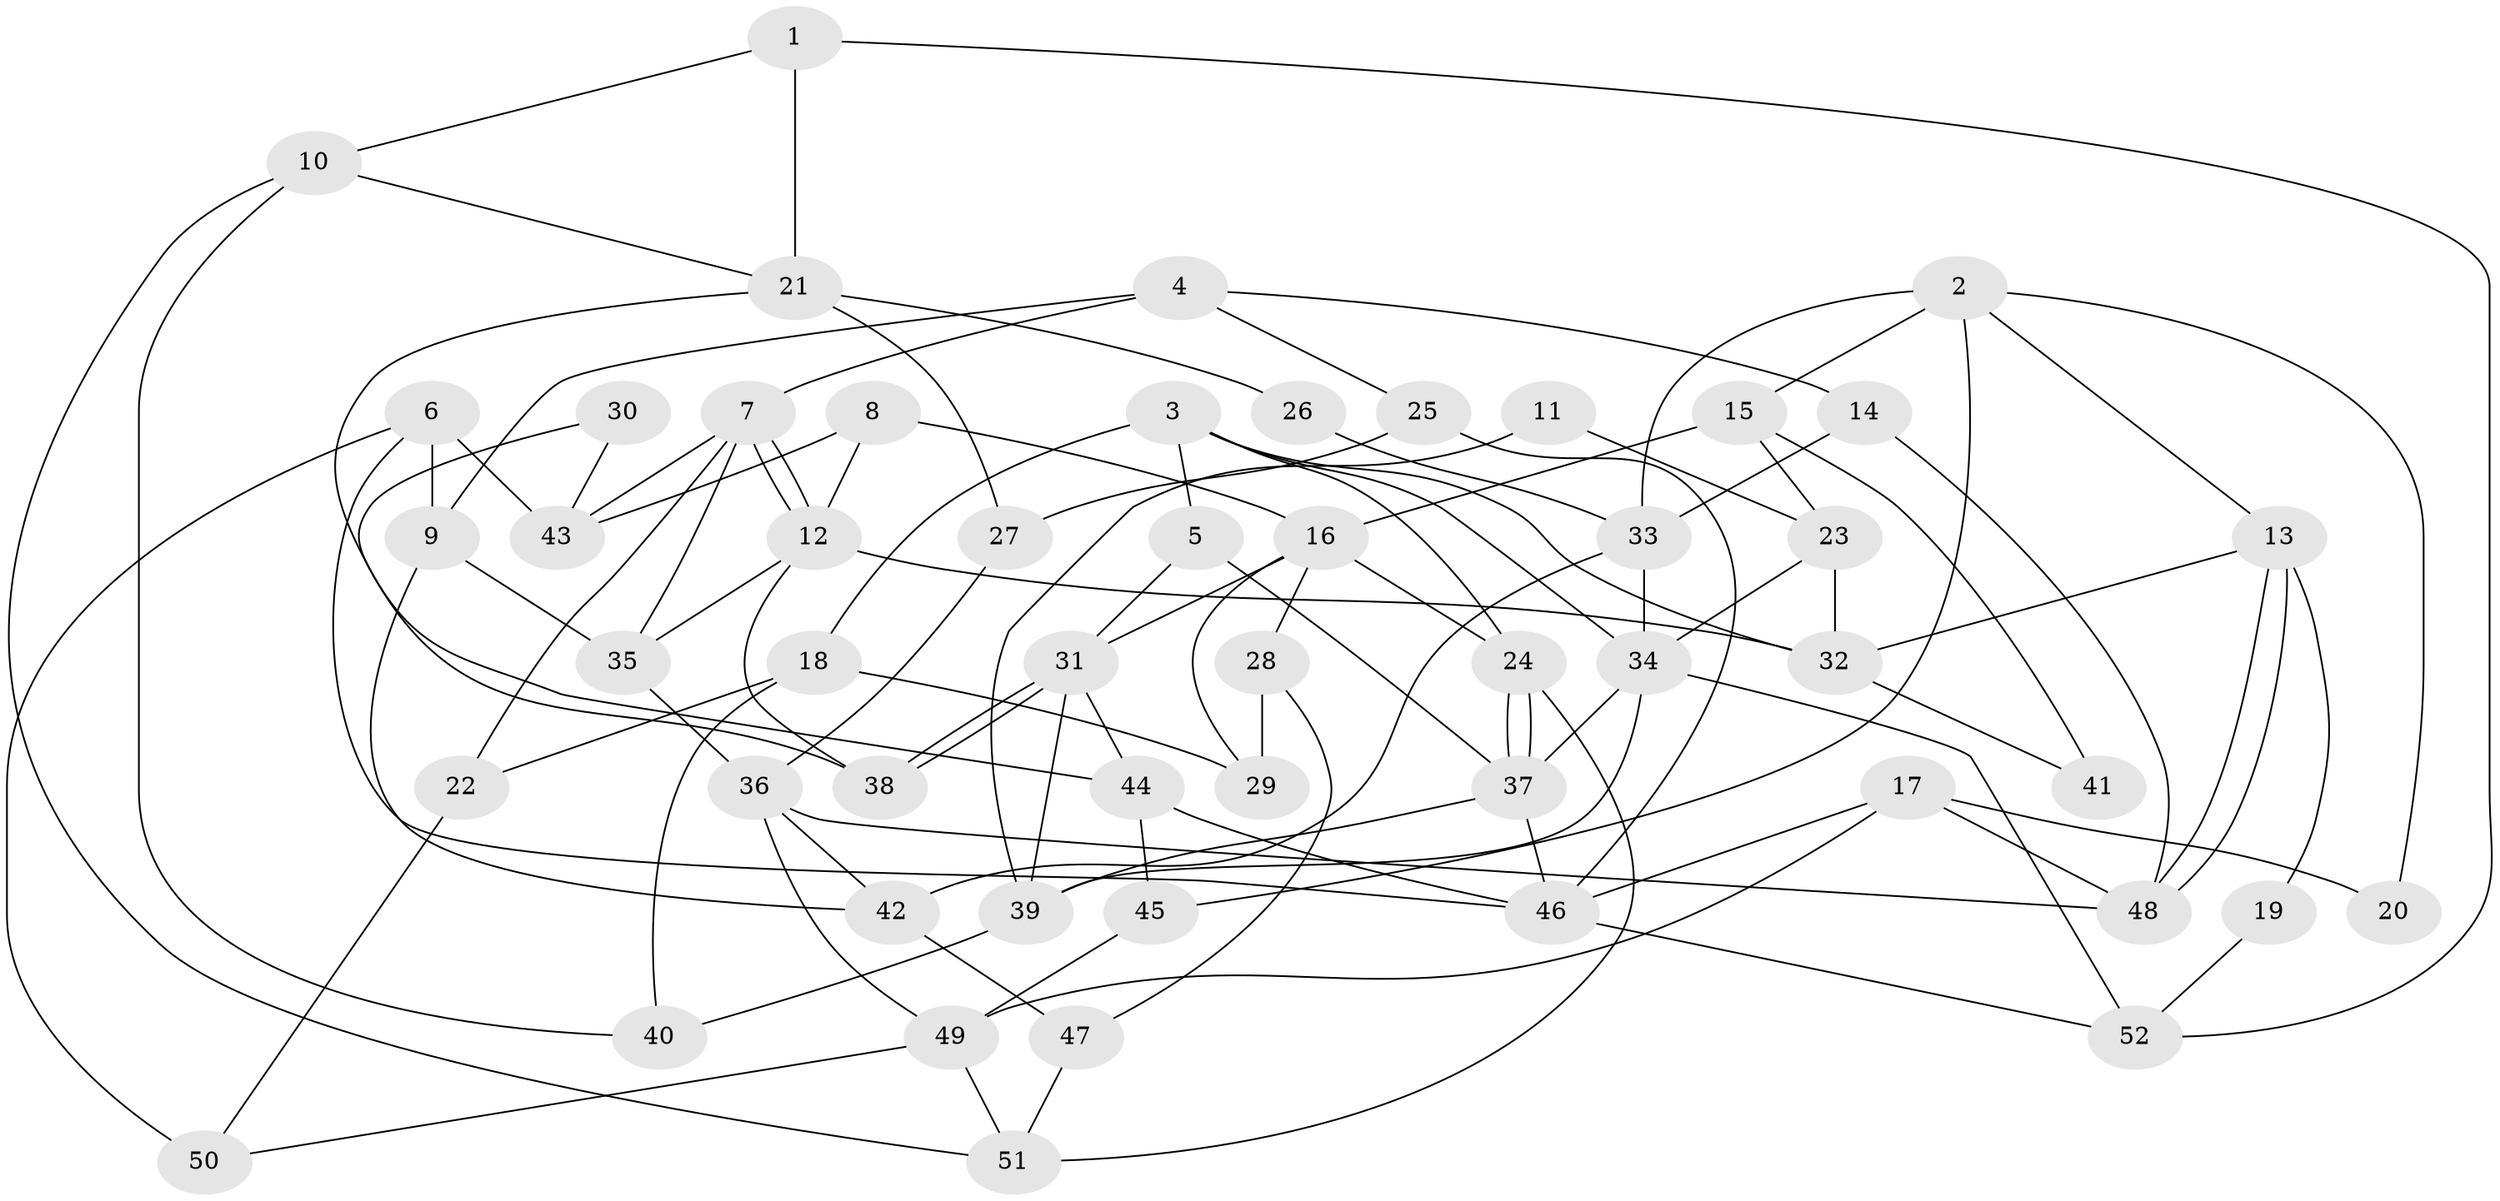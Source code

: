 // Generated by graph-tools (version 1.1) at 2025/14/03/09/25 04:14:54]
// undirected, 52 vertices, 104 edges
graph export_dot {
graph [start="1"]
  node [color=gray90,style=filled];
  1;
  2;
  3;
  4;
  5;
  6;
  7;
  8;
  9;
  10;
  11;
  12;
  13;
  14;
  15;
  16;
  17;
  18;
  19;
  20;
  21;
  22;
  23;
  24;
  25;
  26;
  27;
  28;
  29;
  30;
  31;
  32;
  33;
  34;
  35;
  36;
  37;
  38;
  39;
  40;
  41;
  42;
  43;
  44;
  45;
  46;
  47;
  48;
  49;
  50;
  51;
  52;
  1 -- 52;
  1 -- 21;
  1 -- 10;
  2 -- 13;
  2 -- 45;
  2 -- 15;
  2 -- 20;
  2 -- 33;
  3 -- 34;
  3 -- 5;
  3 -- 18;
  3 -- 24;
  3 -- 32;
  4 -- 9;
  4 -- 7;
  4 -- 14;
  4 -- 25;
  5 -- 37;
  5 -- 31;
  6 -- 46;
  6 -- 9;
  6 -- 43;
  6 -- 50;
  7 -- 22;
  7 -- 12;
  7 -- 12;
  7 -- 35;
  7 -- 43;
  8 -- 43;
  8 -- 16;
  8 -- 12;
  9 -- 42;
  9 -- 35;
  10 -- 51;
  10 -- 21;
  10 -- 40;
  11 -- 39;
  11 -- 23;
  12 -- 32;
  12 -- 35;
  12 -- 38;
  13 -- 48;
  13 -- 48;
  13 -- 32;
  13 -- 19;
  14 -- 33;
  14 -- 48;
  15 -- 23;
  15 -- 16;
  15 -- 41;
  16 -- 24;
  16 -- 28;
  16 -- 29;
  16 -- 31;
  17 -- 48;
  17 -- 49;
  17 -- 20;
  17 -- 46;
  18 -- 40;
  18 -- 22;
  18 -- 29;
  19 -- 52;
  21 -- 44;
  21 -- 26;
  21 -- 27;
  22 -- 50;
  23 -- 32;
  23 -- 34;
  24 -- 37;
  24 -- 37;
  24 -- 51;
  25 -- 27;
  25 -- 46;
  26 -- 33;
  27 -- 36;
  28 -- 29;
  28 -- 47;
  30 -- 43;
  30 -- 38;
  31 -- 38;
  31 -- 38;
  31 -- 39;
  31 -- 44;
  32 -- 41;
  33 -- 34;
  33 -- 42;
  34 -- 39;
  34 -- 37;
  34 -- 52;
  35 -- 36;
  36 -- 48;
  36 -- 42;
  36 -- 49;
  37 -- 46;
  37 -- 39;
  39 -- 40;
  42 -- 47;
  44 -- 46;
  44 -- 45;
  45 -- 49;
  46 -- 52;
  47 -- 51;
  49 -- 51;
  49 -- 50;
}
